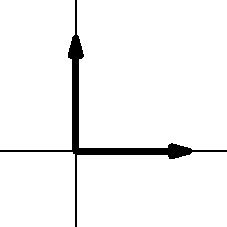 size(4cm,0);

draw((-.5,0)--(1,0));
draw((0,-.5)--(0,1));
draw((0,0)--(.75,0),linewidth(1mm),Arrow(3mm));
draw((0,0)--(0,.75),linewidth(1mm),Arrow(3mm));
